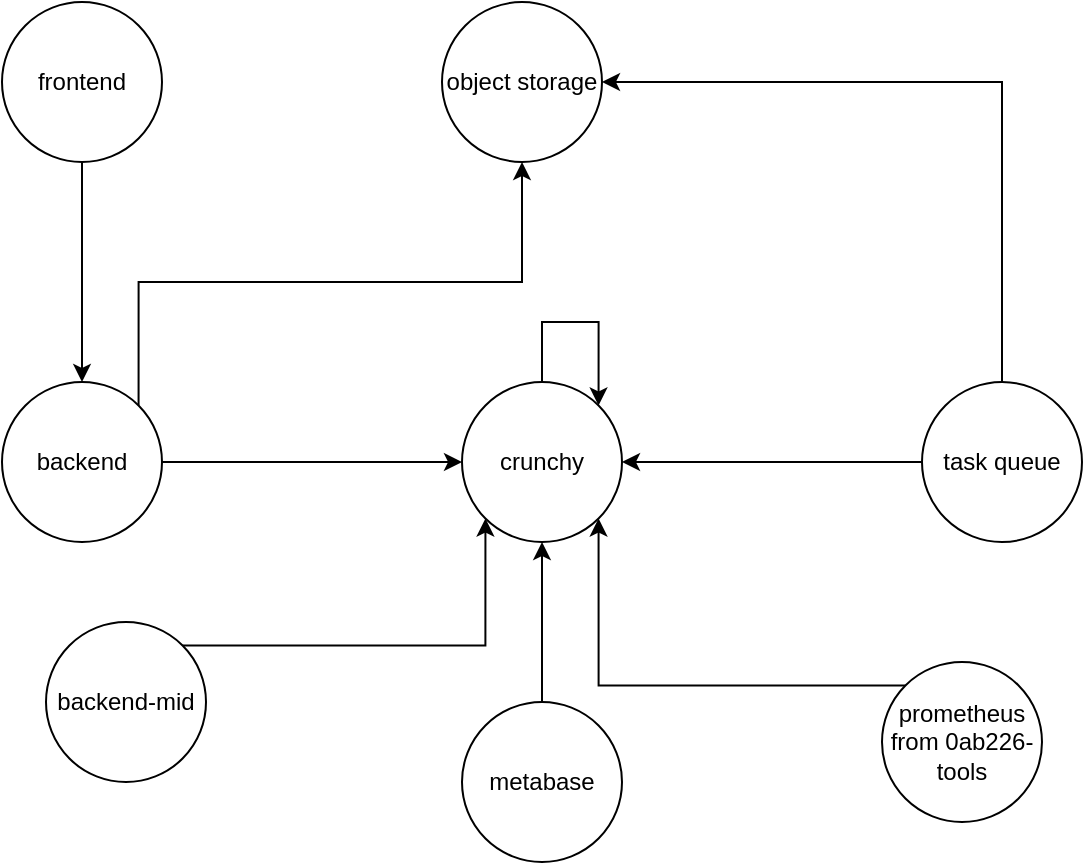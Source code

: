 <mxfile version="24.4.14" type="device">
  <diagram id="B83FAyfnmxjbhLvENNdI" name="Page-2">
    <mxGraphModel dx="1482" dy="578" grid="1" gridSize="10" guides="1" tooltips="1" connect="1" arrows="1" fold="1" page="1" pageScale="1" pageWidth="850" pageHeight="1100" math="0" shadow="0">
      <root>
        <mxCell id="0" />
        <mxCell id="1" parent="0" />
        <mxCell id="aQaliZtsLXINWuwpurrB-15" style="edgeStyle=orthogonalEdgeStyle;rounded=0;orthogonalLoop=1;jettySize=auto;html=1;exitX=0.5;exitY=1;exitDx=0;exitDy=0;entryX=0.5;entryY=0;entryDx=0;entryDy=0;" edge="1" parent="1" source="aQaliZtsLXINWuwpurrB-1" target="aQaliZtsLXINWuwpurrB-2">
          <mxGeometry relative="1" as="geometry" />
        </mxCell>
        <mxCell id="aQaliZtsLXINWuwpurrB-1" value="frontend" style="ellipse;whiteSpace=wrap;html=1;aspect=fixed;" vertex="1" parent="1">
          <mxGeometry x="150" y="100" width="80" height="80" as="geometry" />
        </mxCell>
        <mxCell id="aQaliZtsLXINWuwpurrB-12" style="edgeStyle=orthogonalEdgeStyle;rounded=0;orthogonalLoop=1;jettySize=auto;html=1;exitX=1;exitY=0.5;exitDx=0;exitDy=0;" edge="1" parent="1" source="aQaliZtsLXINWuwpurrB-2" target="aQaliZtsLXINWuwpurrB-3">
          <mxGeometry relative="1" as="geometry" />
        </mxCell>
        <mxCell id="aQaliZtsLXINWuwpurrB-13" style="edgeStyle=orthogonalEdgeStyle;rounded=0;orthogonalLoop=1;jettySize=auto;html=1;exitX=1;exitY=0;exitDx=0;exitDy=0;entryX=0.5;entryY=1;entryDx=0;entryDy=0;" edge="1" parent="1" source="aQaliZtsLXINWuwpurrB-2" target="aQaliZtsLXINWuwpurrB-4">
          <mxGeometry relative="1" as="geometry">
            <Array as="points">
              <mxPoint x="218" y="240" />
              <mxPoint x="410" y="240" />
            </Array>
          </mxGeometry>
        </mxCell>
        <mxCell id="aQaliZtsLXINWuwpurrB-2" value="backend" style="ellipse;whiteSpace=wrap;html=1;aspect=fixed;" vertex="1" parent="1">
          <mxGeometry x="150" y="290" width="80" height="80" as="geometry" />
        </mxCell>
        <mxCell id="aQaliZtsLXINWuwpurrB-3" value="crunchy" style="ellipse;whiteSpace=wrap;html=1;aspect=fixed;" vertex="1" parent="1">
          <mxGeometry x="380" y="290" width="80" height="80" as="geometry" />
        </mxCell>
        <mxCell id="aQaliZtsLXINWuwpurrB-4" value="object storage" style="ellipse;whiteSpace=wrap;html=1;aspect=fixed;" vertex="1" parent="1">
          <mxGeometry x="370" y="100" width="80" height="80" as="geometry" />
        </mxCell>
        <mxCell id="aQaliZtsLXINWuwpurrB-9" style="edgeStyle=orthogonalEdgeStyle;rounded=0;orthogonalLoop=1;jettySize=auto;html=1;exitX=0;exitY=0.5;exitDx=0;exitDy=0;entryX=1;entryY=0.5;entryDx=0;entryDy=0;" edge="1" parent="1" source="aQaliZtsLXINWuwpurrB-5" target="aQaliZtsLXINWuwpurrB-3">
          <mxGeometry relative="1" as="geometry" />
        </mxCell>
        <mxCell id="aQaliZtsLXINWuwpurrB-11" style="edgeStyle=orthogonalEdgeStyle;rounded=0;orthogonalLoop=1;jettySize=auto;html=1;entryX=1;entryY=0.5;entryDx=0;entryDy=0;exitX=0.5;exitY=0;exitDx=0;exitDy=0;" edge="1" parent="1" source="aQaliZtsLXINWuwpurrB-5" target="aQaliZtsLXINWuwpurrB-4">
          <mxGeometry relative="1" as="geometry" />
        </mxCell>
        <mxCell id="aQaliZtsLXINWuwpurrB-5" value="task queue" style="ellipse;whiteSpace=wrap;html=1;aspect=fixed;" vertex="1" parent="1">
          <mxGeometry x="610" y="290" width="80" height="80" as="geometry" />
        </mxCell>
        <mxCell id="aQaliZtsLXINWuwpurrB-8" style="edgeStyle=orthogonalEdgeStyle;rounded=0;orthogonalLoop=1;jettySize=auto;html=1;entryX=0.5;entryY=1;entryDx=0;entryDy=0;" edge="1" parent="1" source="aQaliZtsLXINWuwpurrB-7" target="aQaliZtsLXINWuwpurrB-3">
          <mxGeometry relative="1" as="geometry" />
        </mxCell>
        <mxCell id="aQaliZtsLXINWuwpurrB-7" value="metabase" style="ellipse;whiteSpace=wrap;html=1;aspect=fixed;" vertex="1" parent="1">
          <mxGeometry x="380" y="450" width="80" height="80" as="geometry" />
        </mxCell>
        <mxCell id="aQaliZtsLXINWuwpurrB-14" style="edgeStyle=orthogonalEdgeStyle;rounded=0;orthogonalLoop=1;jettySize=auto;html=1;exitX=0.5;exitY=0;exitDx=0;exitDy=0;entryX=1;entryY=0;entryDx=0;entryDy=0;" edge="1" parent="1" source="aQaliZtsLXINWuwpurrB-3" target="aQaliZtsLXINWuwpurrB-3">
          <mxGeometry relative="1" as="geometry">
            <Array as="points">
              <mxPoint x="420" y="260" />
              <mxPoint x="448" y="260" />
            </Array>
          </mxGeometry>
        </mxCell>
        <mxCell id="aQaliZtsLXINWuwpurrB-17" style="edgeStyle=orthogonalEdgeStyle;rounded=0;orthogonalLoop=1;jettySize=auto;html=1;exitX=1;exitY=0;exitDx=0;exitDy=0;entryX=0;entryY=1;entryDx=0;entryDy=0;" edge="1" parent="1" source="aQaliZtsLXINWuwpurrB-16" target="aQaliZtsLXINWuwpurrB-3">
          <mxGeometry relative="1" as="geometry" />
        </mxCell>
        <mxCell id="aQaliZtsLXINWuwpurrB-16" value="backend-mid" style="ellipse;whiteSpace=wrap;html=1;aspect=fixed;" vertex="1" parent="1">
          <mxGeometry x="172" y="410" width="80" height="80" as="geometry" />
        </mxCell>
        <mxCell id="aQaliZtsLXINWuwpurrB-19" style="edgeStyle=orthogonalEdgeStyle;rounded=0;orthogonalLoop=1;jettySize=auto;html=1;exitX=0;exitY=0;exitDx=0;exitDy=0;entryX=1;entryY=1;entryDx=0;entryDy=0;" edge="1" parent="1" source="aQaliZtsLXINWuwpurrB-18" target="aQaliZtsLXINWuwpurrB-3">
          <mxGeometry relative="1" as="geometry" />
        </mxCell>
        <mxCell id="aQaliZtsLXINWuwpurrB-18" value="prometheus from 0ab226-tools" style="ellipse;whiteSpace=wrap;html=1;aspect=fixed;" vertex="1" parent="1">
          <mxGeometry x="590" y="430" width="80" height="80" as="geometry" />
        </mxCell>
      </root>
    </mxGraphModel>
  </diagram>
</mxfile>
